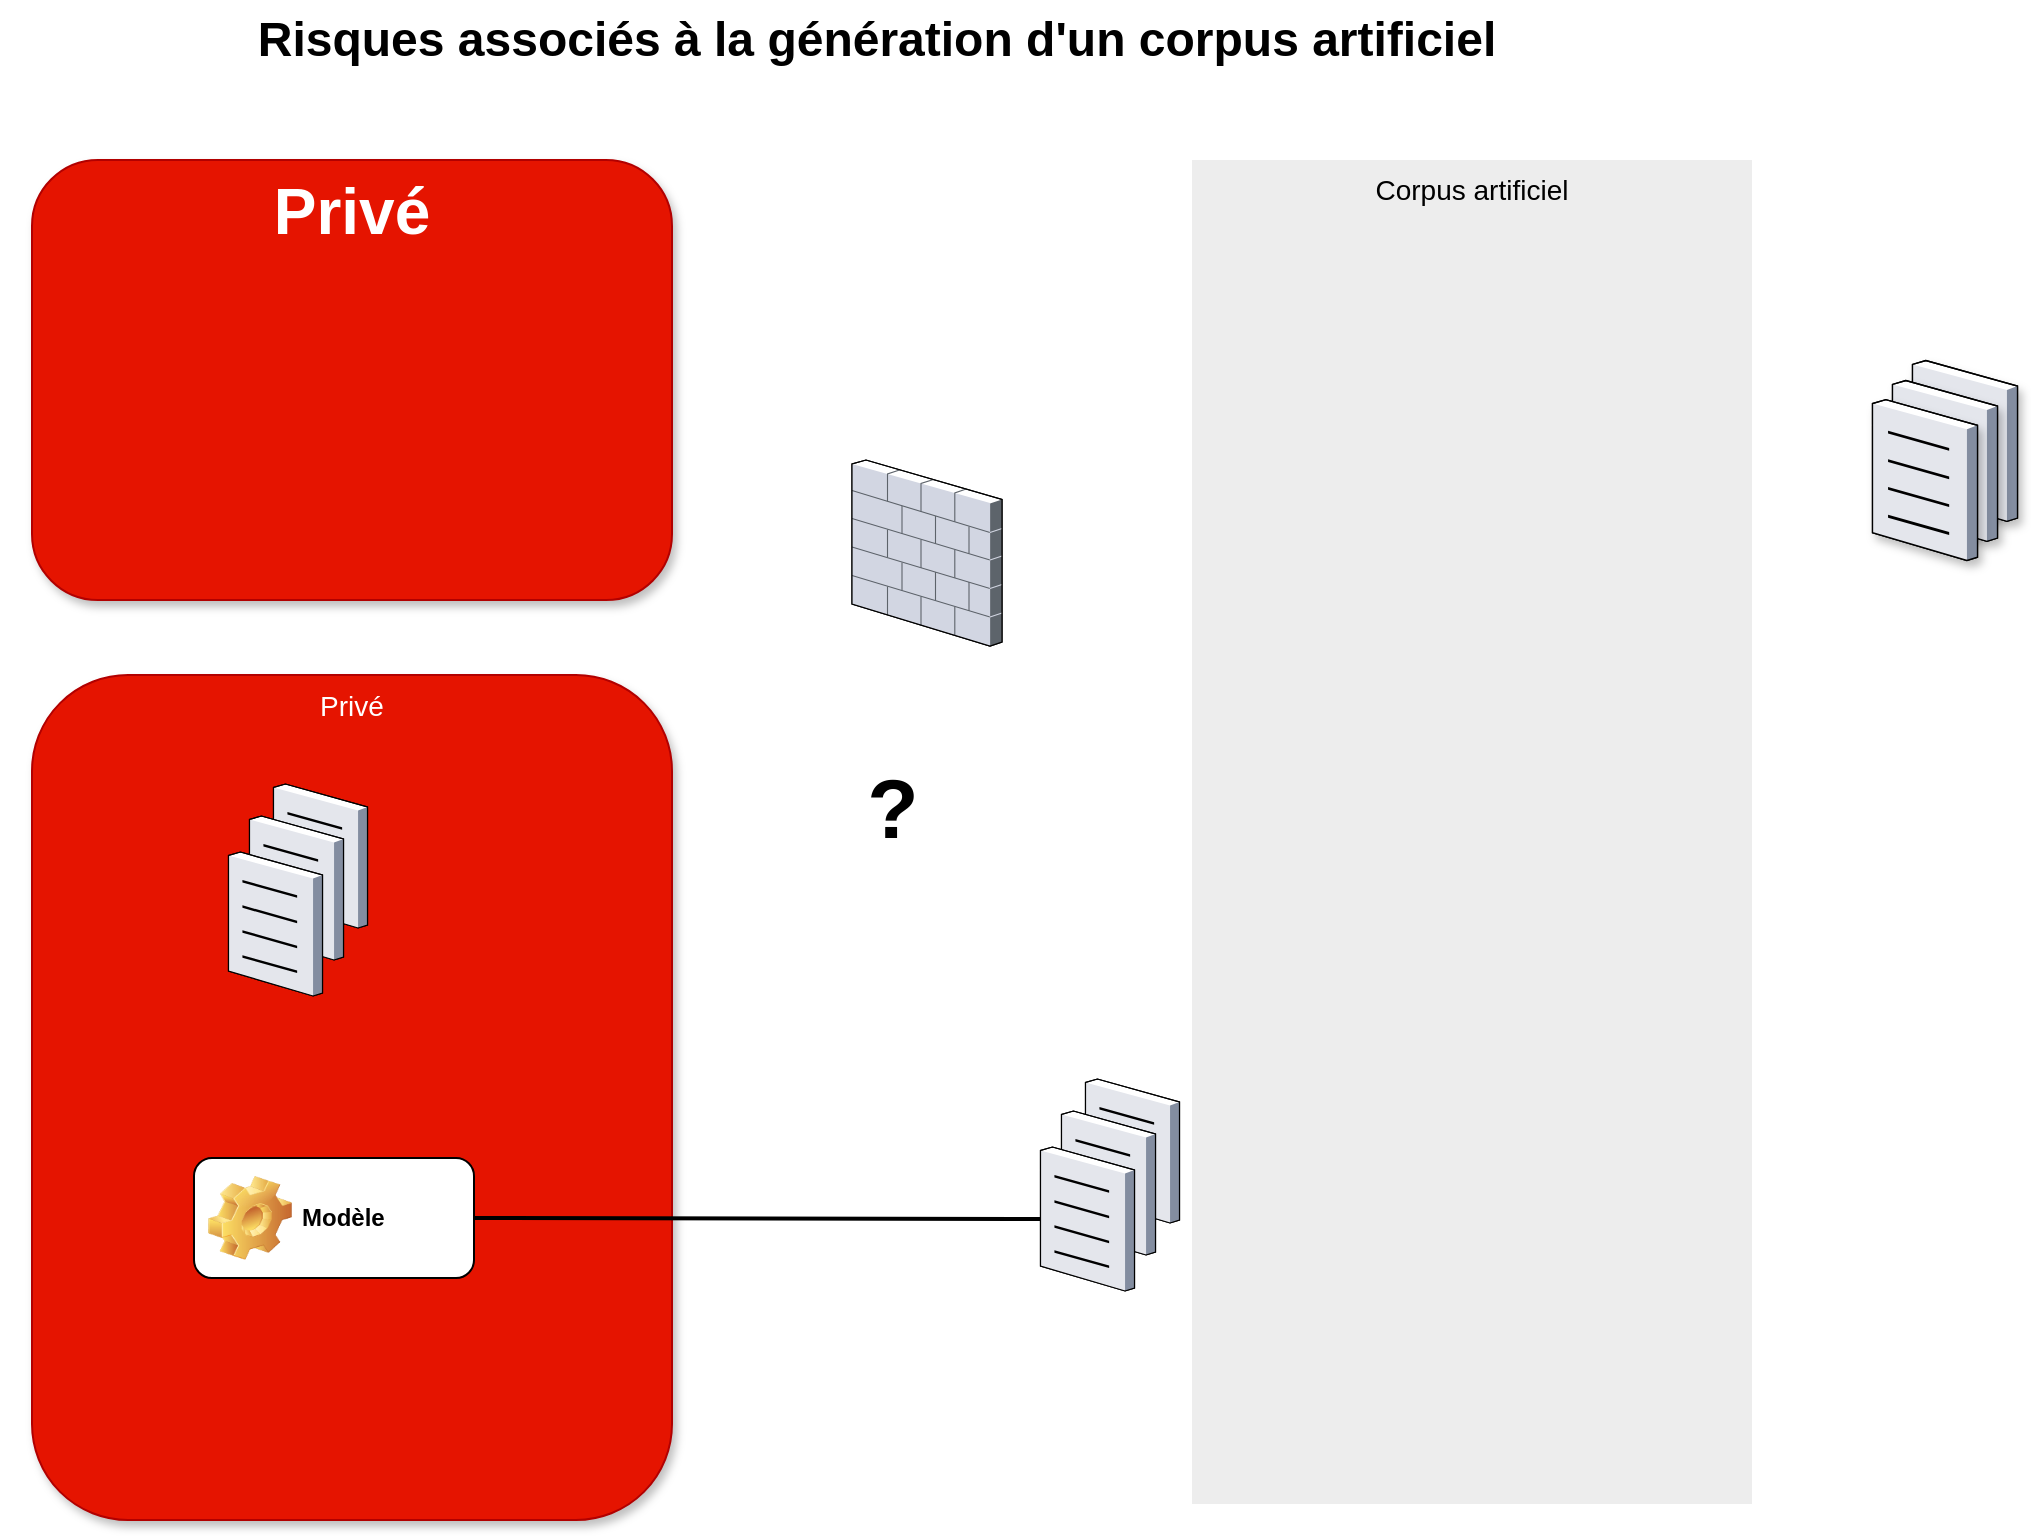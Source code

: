 <mxfile version="17.1.3" type="github">
  <diagram name="Page-1" id="e3a06f82-3646-2815-327d-82caf3d4e204">
    <mxGraphModel dx="1422" dy="791" grid="1" gridSize="10" guides="1" tooltips="1" connect="1" arrows="1" fold="1" page="1" pageScale="1.5" pageWidth="1169" pageHeight="826" background="none" math="0" shadow="0">
      <root>
        <mxCell id="0" style=";html=1;" />
        <mxCell id="1" style=";html=1;" parent="0" />
        <mxCell id="ujZurVDHWSOZeF2jrC4R-9" value="Privé" style="whiteSpace=wrap;html=1;fillColor=#e51400;fontSize=14;strokeColor=#B20000;verticalAlign=top;fontColor=#ffffff;rounded=1;glass=0;shadow=1;sketch=0;gradientColor=none;gradientDirection=north;" parent="1" vertex="1">
          <mxGeometry x="200" y="347.5" width="320" height="422.5" as="geometry" />
        </mxCell>
        <mxCell id="6a7d8f32e03d9370-59" value="Corpus artificiel" style="whiteSpace=wrap;html=1;fillColor=#EDEDED;fontSize=14;strokeColor=none;verticalAlign=top;" parent="1" vertex="1">
          <mxGeometry x="780" y="90" width="280" height="672" as="geometry" />
        </mxCell>
        <mxCell id="6a7d8f32e03d9370-57" value="&lt;font style=&quot;font-size: 32px&quot;&gt;&lt;b&gt;&lt;font style=&quot;font-size: 32px&quot;&gt;Privé&lt;/font&gt;&lt;/b&gt;&lt;/font&gt;" style="whiteSpace=wrap;html=1;fillColor=#e51400;fontSize=14;strokeColor=#B20000;verticalAlign=top;fontColor=#ffffff;perimeterSpacing=0;rounded=1;glass=0;shadow=1;sketch=0;" parent="1" vertex="1">
          <mxGeometry x="200" y="90" width="320" height="220" as="geometry" />
        </mxCell>
        <mxCell id="6a7d8f32e03d9370-35" style="edgeStyle=none;rounded=0;html=1;startSize=10;endSize=10;jettySize=auto;orthogonalLoop=1;fontSize=14;endArrow=none;endFill=0;strokeWidth=2;exitX=1;exitY=0.5;exitDx=0;exitDy=0;" parent="1" source="ujZurVDHWSOZeF2jrC4R-10" target="ujZurVDHWSOZeF2jrC4R-13" edge="1">
          <mxGeometry relative="1" as="geometry">
            <mxPoint x="466.5" y="619.004" as="sourcePoint" />
            <mxPoint x="635" y="619.8" as="targetPoint" />
          </mxGeometry>
        </mxCell>
        <mxCell id="6a7d8f32e03d9370-17" value="" style="verticalLabelPosition=bottom;aspect=fixed;html=1;verticalAlign=top;strokeColor=none;shape=mxgraph.citrix.firewall;fillColor=#66B2FF;gradientColor=#0066CC;fontSize=14;" parent="1" vertex="1">
          <mxGeometry x="610" y="240" width="75" height="93" as="geometry" />
        </mxCell>
        <mxCell id="6a7d8f32e03d9370-62" value="Risques associés à la génération d&#39;un corpus artificiel" style="text;strokeColor=none;fillColor=none;html=1;fontSize=24;fontStyle=1;verticalAlign=middle;align=center;" parent="1" vertex="1">
          <mxGeometry x="184.25" y="10" width="875.75" height="40" as="geometry" />
        </mxCell>
        <mxCell id="ujZurVDHWSOZeF2jrC4R-5" value="" style="verticalLabelPosition=bottom;sketch=0;aspect=fixed;html=1;verticalAlign=top;strokeColor=default;align=center;outlineConnect=0;shape=mxgraph.citrix.document;fillColor=#a0522d;fontColor=#ffffff;strokeWidth=0;shadow=1;" parent="1" vertex="1">
          <mxGeometry x="1140" y="190" width="52.5" height="80.43" as="geometry" />
        </mxCell>
        <mxCell id="ujZurVDHWSOZeF2jrC4R-6" value="" style="verticalLabelPosition=bottom;sketch=0;aspect=fixed;html=1;verticalAlign=top;strokeColor=none;align=center;outlineConnect=0;shape=mxgraph.citrix.document;" parent="1" vertex="1">
          <mxGeometry x="320.75" y="402" width="47" height="72" as="geometry" />
        </mxCell>
        <mxCell id="ujZurVDHWSOZeF2jrC4R-7" value="" style="verticalLabelPosition=bottom;sketch=0;aspect=fixed;html=1;verticalAlign=top;strokeColor=none;align=center;outlineConnect=0;shape=mxgraph.citrix.document;" parent="1" vertex="1">
          <mxGeometry x="308.75" y="418" width="47" height="72" as="geometry" />
        </mxCell>
        <mxCell id="ujZurVDHWSOZeF2jrC4R-8" value="" style="verticalLabelPosition=bottom;sketch=0;aspect=fixed;html=1;verticalAlign=top;strokeColor=none;align=center;outlineConnect=0;shape=mxgraph.citrix.document;" parent="1" vertex="1">
          <mxGeometry x="298.25" y="436" width="47" height="72" as="geometry" />
        </mxCell>
        <mxCell id="ujZurVDHWSOZeF2jrC4R-10" value="Modèle" style="label;whiteSpace=wrap;html=1;image=img/clipart/Gear_128x128.png;" parent="1" vertex="1">
          <mxGeometry x="281" y="589" width="140" height="60" as="geometry" />
        </mxCell>
        <mxCell id="ujZurVDHWSOZeF2jrC4R-11" value="" style="verticalLabelPosition=bottom;sketch=0;aspect=fixed;html=1;verticalAlign=top;strokeColor=none;align=center;outlineConnect=0;shape=mxgraph.citrix.document;" parent="1" vertex="1">
          <mxGeometry x="726.75" y="549.5" width="47" height="72" as="geometry" />
        </mxCell>
        <mxCell id="ujZurVDHWSOZeF2jrC4R-12" value="" style="verticalLabelPosition=bottom;sketch=0;aspect=fixed;html=1;verticalAlign=top;strokeColor=none;align=center;outlineConnect=0;shape=mxgraph.citrix.document;" parent="1" vertex="1">
          <mxGeometry x="714.75" y="565.5" width="47" height="72" as="geometry" />
        </mxCell>
        <mxCell id="ujZurVDHWSOZeF2jrC4R-13" value="" style="verticalLabelPosition=bottom;sketch=0;aspect=fixed;html=1;verticalAlign=top;strokeColor=none;align=center;outlineConnect=0;shape=mxgraph.citrix.document;" parent="1" vertex="1">
          <mxGeometry x="704.25" y="583.5" width="47" height="72" as="geometry" />
        </mxCell>
        <mxCell id="ujZurVDHWSOZeF2jrC4R-15" value="&lt;b&gt;&lt;font style=&quot;font-size: 42px&quot;&gt;?&lt;/font&gt;&lt;/b&gt;" style="text;html=1;resizable=0;autosize=1;align=center;verticalAlign=middle;points=[];fillColor=none;strokeColor=none;rounded=0;" parent="1" vertex="1">
          <mxGeometry x="610" y="400" width="40" height="30" as="geometry" />
        </mxCell>
        <mxCell id="OsMsd5XtsLLyWNKFsbmn-1" value="" style="verticalLabelPosition=bottom;sketch=0;aspect=fixed;html=1;verticalAlign=top;strokeColor=default;align=center;outlineConnect=0;shape=mxgraph.citrix.document;fillColor=#a0522d;fontColor=#ffffff;strokeWidth=0;shadow=1;" vertex="1" parent="1">
          <mxGeometry x="1130" y="200" width="52.5" height="80.43" as="geometry" />
        </mxCell>
        <mxCell id="OsMsd5XtsLLyWNKFsbmn-2" value="" style="verticalLabelPosition=bottom;sketch=0;aspect=fixed;html=1;verticalAlign=top;strokeColor=default;align=center;outlineConnect=0;shape=mxgraph.citrix.document;fillColor=#a0522d;fontColor=#ffffff;strokeWidth=0;shadow=1;" vertex="1" parent="1">
          <mxGeometry x="1120" y="209.57" width="52.5" height="80.43" as="geometry" />
        </mxCell>
      </root>
    </mxGraphModel>
  </diagram>
</mxfile>
